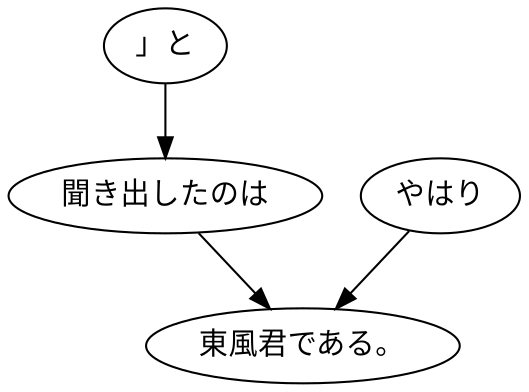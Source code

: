 digraph graph3766 {
	node0 [label="」と"];
	node1 [label="聞き出したのは"];
	node2 [label="やはり"];
	node3 [label="東風君である。"];
	node0 -> node1;
	node1 -> node3;
	node2 -> node3;
}
